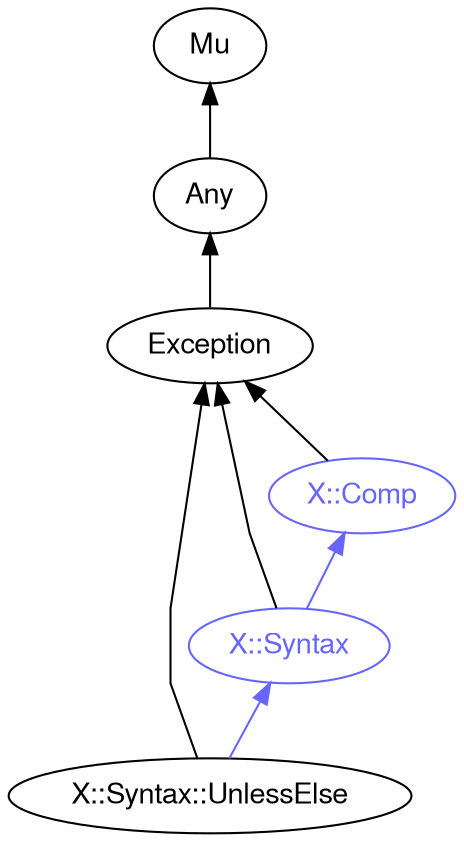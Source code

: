 digraph "perl6-type-graph" {
    rankdir=BT;
    splines=polyline;
    overlap=false; 
    // Types
    "X::Syntax::UnlessElse" [color="#000000", fontcolor="#000000", href="/type/X::Syntax::UnlessElse", fontname="FreeSans"];
    "Mu" [color="#000000", fontcolor="#000000", href="/type/Mu", fontname="FreeSans"];
    "Any" [color="#000000", fontcolor="#000000", href="/type/Any", fontname="FreeSans"];
    "Exception" [color="#000000", fontcolor="#000000", href="/type/Exception", fontname="FreeSans"];
    "X::Comp" [color="#6666FF", fontcolor="#6666FF", href="/type/X::Comp", fontname="FreeSans"];
    "X::Syntax" [color="#6666FF", fontcolor="#6666FF", href="/type/X::Syntax", fontname="FreeSans"];

    // Superclasses
    "X::Syntax::UnlessElse" -> "Exception" [color="#000000"];
    "Any" -> "Mu" [color="#000000"];
    "Exception" -> "Any" [color="#000000"];
    "X::Comp" -> "Exception" [color="#000000"];
    "X::Syntax" -> "Exception" [color="#000000"];

    // Roles
    "X::Syntax::UnlessElse" -> "X::Syntax" [color="#6666FF"];
    "X::Syntax" -> "X::Comp" [color="#6666FF"];
}
